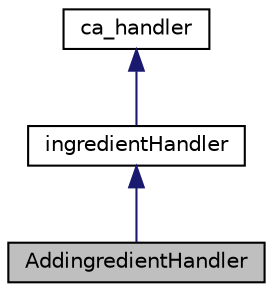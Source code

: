 digraph "AddingredientHandler"
{
 // LATEX_PDF_SIZE
  edge [fontname="Helvetica",fontsize="10",labelfontname="Helvetica",labelfontsize="10"];
  node [fontname="Helvetica",fontsize="10",shape=record];
  Node1 [label="AddingredientHandler",height=0.2,width=0.4,color="black", fillcolor="grey75", style="filled", fontcolor="black",tooltip="Handler class for adding ingredients."];
  Node2 -> Node1 [dir="back",color="midnightblue",fontsize="10",style="solid",fontname="Helvetica"];
  Node2 [label="ingredientHandler",height=0.2,width=0.4,color="black", fillcolor="white", style="filled",URL="$classingredientHandler.html",tooltip="Abstract base class for handling ingredient customizations."];
  Node3 -> Node2 [dir="back",color="midnightblue",fontsize="10",style="solid",fontname="Helvetica"];
  Node3 [label="ca_handler",height=0.2,width=0.4,color="black", fillcolor="white", style="filled",URL="$classca__handler.html",tooltip=" "];
}

